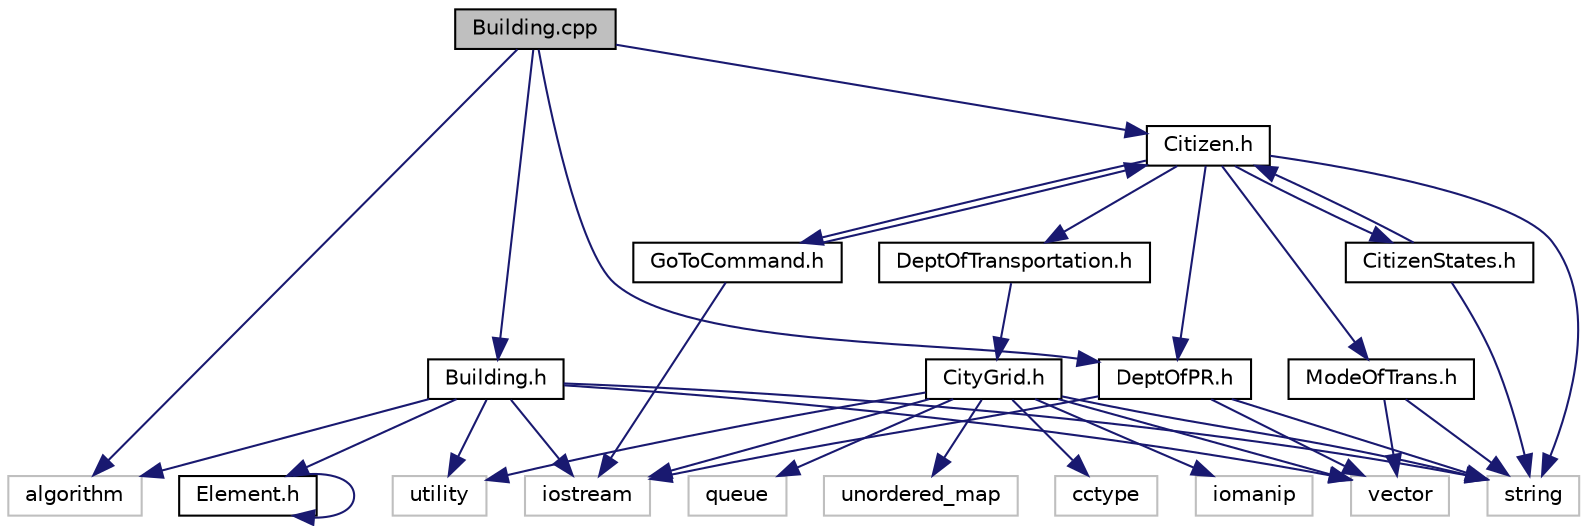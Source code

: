 digraph "Building.cpp"
{
 // LATEX_PDF_SIZE
  edge [fontname="Helvetica",fontsize="10",labelfontname="Helvetica",labelfontsize="10"];
  node [fontname="Helvetica",fontsize="10",shape=record];
  Node1 [label="Building.cpp",height=0.2,width=0.4,color="black", fillcolor="grey75", style="filled", fontcolor="black",tooltip=" "];
  Node1 -> Node2 [color="midnightblue",fontsize="10",style="solid"];
  Node2 [label="Building.h",height=0.2,width=0.4,color="black", fillcolor="white", style="filled",URL="$Building_8h.html",tooltip="Declaration of the Building class."];
  Node2 -> Node3 [color="midnightblue",fontsize="10",style="solid"];
  Node3 [label="string",height=0.2,width=0.4,color="grey75", fillcolor="white", style="filled",tooltip=" "];
  Node2 -> Node4 [color="midnightblue",fontsize="10",style="solid"];
  Node4 [label="vector",height=0.2,width=0.4,color="grey75", fillcolor="white", style="filled",tooltip=" "];
  Node2 -> Node5 [color="midnightblue",fontsize="10",style="solid"];
  Node5 [label="iostream",height=0.2,width=0.4,color="grey75", fillcolor="white", style="filled",tooltip=" "];
  Node2 -> Node6 [color="midnightblue",fontsize="10",style="solid"];
  Node6 [label="utility",height=0.2,width=0.4,color="grey75", fillcolor="white", style="filled",tooltip=" "];
  Node2 -> Node7 [color="midnightblue",fontsize="10",style="solid"];
  Node7 [label="algorithm",height=0.2,width=0.4,color="grey75", fillcolor="white", style="filled",tooltip=" "];
  Node2 -> Node8 [color="midnightblue",fontsize="10",style="solid"];
  Node8 [label="Element.h",height=0.2,width=0.4,color="black", fillcolor="white", style="filled",URL="$Element_8h.html",tooltip=" "];
  Node8 -> Node8 [color="midnightblue",fontsize="10",style="solid"];
  Node1 -> Node9 [color="midnightblue",fontsize="10",style="solid"];
  Node9 [label="Citizen.h",height=0.2,width=0.4,color="black", fillcolor="white", style="filled",URL="$Citizen_8h.html",tooltip="Declaration of the Citizen class representing a citizen in the simulation."];
  Node9 -> Node3 [color="midnightblue",fontsize="10",style="solid"];
  Node9 -> Node10 [color="midnightblue",fontsize="10",style="solid"];
  Node10 [label="ModeOfTrans.h",height=0.2,width=0.4,color="black", fillcolor="white", style="filled",URL="$ModeOfTrans_8h.html",tooltip="Declaration of the ModeOfTrans abstract class representing transport modes."];
  Node10 -> Node3 [color="midnightblue",fontsize="10",style="solid"];
  Node10 -> Node4 [color="midnightblue",fontsize="10",style="solid"];
  Node9 -> Node11 [color="midnightblue",fontsize="10",style="solid"];
  Node11 [label="CitizenStates.h",height=0.2,width=0.4,color="black", fillcolor="white", style="filled",URL="$CitizenStates_8h.html",tooltip=" "];
  Node11 -> Node3 [color="midnightblue",fontsize="10",style="solid"];
  Node11 -> Node9 [color="midnightblue",fontsize="10",style="solid"];
  Node9 -> Node12 [color="midnightblue",fontsize="10",style="solid"];
  Node12 [label="GoToCommand.h",height=0.2,width=0.4,color="black", fillcolor="white", style="filled",URL="$GoToCommand_8h.html",tooltip=" "];
  Node12 -> Node9 [color="midnightblue",fontsize="10",style="solid"];
  Node12 -> Node5 [color="midnightblue",fontsize="10",style="solid"];
  Node9 -> Node13 [color="midnightblue",fontsize="10",style="solid"];
  Node13 [label="DeptOfPR.h",height=0.2,width=0.4,color="black", fillcolor="white", style="filled",URL="$DeptOfPR_8h.html",tooltip=" "];
  Node13 -> Node4 [color="midnightblue",fontsize="10",style="solid"];
  Node13 -> Node5 [color="midnightblue",fontsize="10",style="solid"];
  Node13 -> Node3 [color="midnightblue",fontsize="10",style="solid"];
  Node9 -> Node14 [color="midnightblue",fontsize="10",style="solid"];
  Node14 [label="DeptOfTransportation.h",height=0.2,width=0.4,color="black", fillcolor="white", style="filled",URL="$DeptOfTransportation_8h.html",tooltip="Declaration of the CityGrid class."];
  Node14 -> Node15 [color="midnightblue",fontsize="10",style="solid"];
  Node15 [label="CityGrid.h",height=0.2,width=0.4,color="black", fillcolor="white", style="filled",URL="$CityGrid_8h.html",tooltip="Declaration of the CityGrid class."];
  Node15 -> Node4 [color="midnightblue",fontsize="10",style="solid"];
  Node15 -> Node5 [color="midnightblue",fontsize="10",style="solid"];
  Node15 -> Node3 [color="midnightblue",fontsize="10",style="solid"];
  Node15 -> Node16 [color="midnightblue",fontsize="10",style="solid"];
  Node16 [label="cctype",height=0.2,width=0.4,color="grey75", fillcolor="white", style="filled",tooltip=" "];
  Node15 -> Node17 [color="midnightblue",fontsize="10",style="solid"];
  Node17 [label="iomanip",height=0.2,width=0.4,color="grey75", fillcolor="white", style="filled",tooltip=" "];
  Node15 -> Node18 [color="midnightblue",fontsize="10",style="solid"];
  Node18 [label="queue",height=0.2,width=0.4,color="grey75", fillcolor="white", style="filled",tooltip=" "];
  Node15 -> Node19 [color="midnightblue",fontsize="10",style="solid"];
  Node19 [label="unordered_map",height=0.2,width=0.4,color="grey75", fillcolor="white", style="filled",tooltip=" "];
  Node15 -> Node6 [color="midnightblue",fontsize="10",style="solid"];
  Node1 -> Node13 [color="midnightblue",fontsize="10",style="solid"];
  Node1 -> Node7 [color="midnightblue",fontsize="10",style="solid"];
}
